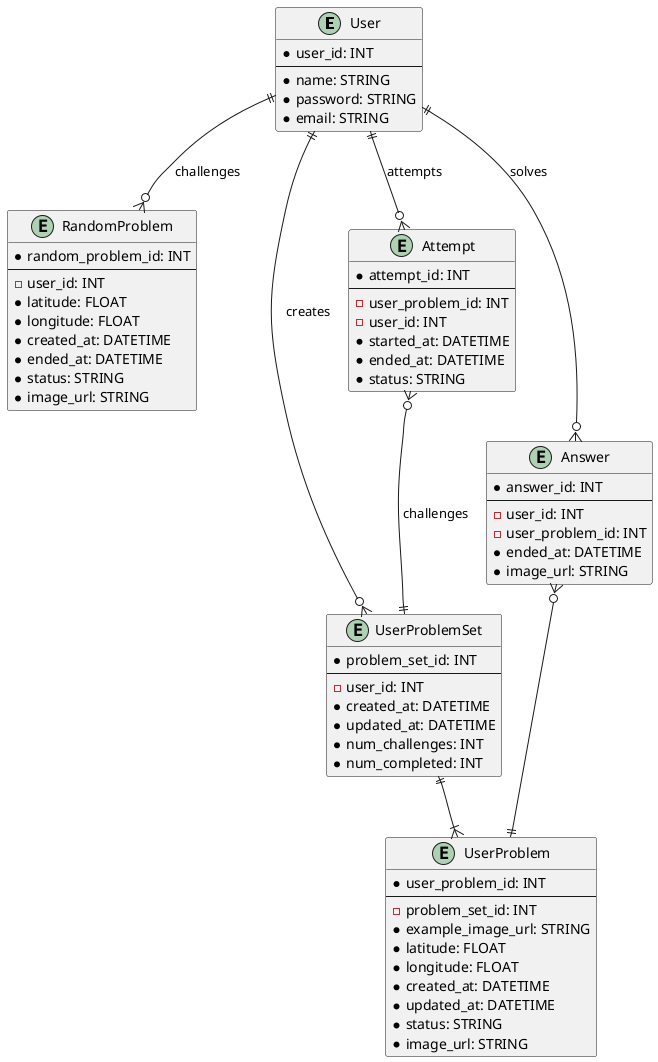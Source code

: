 @startuml db_schema

entity "User" as user {
  * user_id: INT
  --
  * name: STRING
  * password: STRING
  * email: STRING
}

entity "RandomProblem" as RProblem {
  * random_problem_id: INT
  --
  - user_id: INT
  * latitude: FLOAT
  * longitude: FLOAT
  * created_at: DATETIME
  * ended_at: DATETIME
  * status: STRING
  * image_url: STRING
}

entity "UserProblemSet" as PSet {
  * problem_set_id: INT
  --
  - user_id: INT
  * created_at: DATETIME
  * updated_at: DATETIME
  * num_challenges: INT
  * num_completed: INT
}

entity "UserProblem" as UProblem {
  * user_problem_id: INT
  --
  - problem_set_id: INT
  * example_image_url: STRING
  * latitude: FLOAT
  * longitude: FLOAT
  * created_at: DATETIME
  * updated_at: DATETIME
  * status: STRING
  * image_url: STRING
}

entity "Attempt" as attempt {
  * attempt_id: INT
  --
  - user_problem_id: INT
  - user_id: INT
  * started_at: DATETIME
  * ended_at: DATETIME
  * status: STRING
}

entity "Answer" as answer {
  * answer_id: INT
  --
  - user_id: INT
  - user_problem_id: INT
  * ended_at: DATETIME
  * image_url: STRING
}


user ||--o{ RProblem : challenges
user ||--o{ PSet : creates
user ||--o{ attempt : attempts
attempt}o--|| PSet : challenges
user ||--o{ answer : solves
answer }o--|| UProblem
PSet ||--|{ UProblem
@enduml